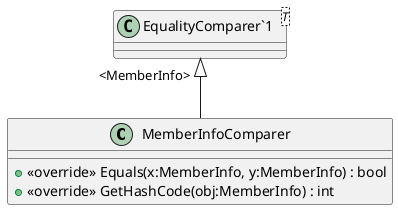 @startuml
class MemberInfoComparer {
    + <<override>> Equals(x:MemberInfo, y:MemberInfo) : bool
    + <<override>> GetHashCode(obj:MemberInfo) : int
}
class "EqualityComparer`1"<T> {
}
"EqualityComparer`1" "<MemberInfo>" <|-- MemberInfoComparer
@enduml
